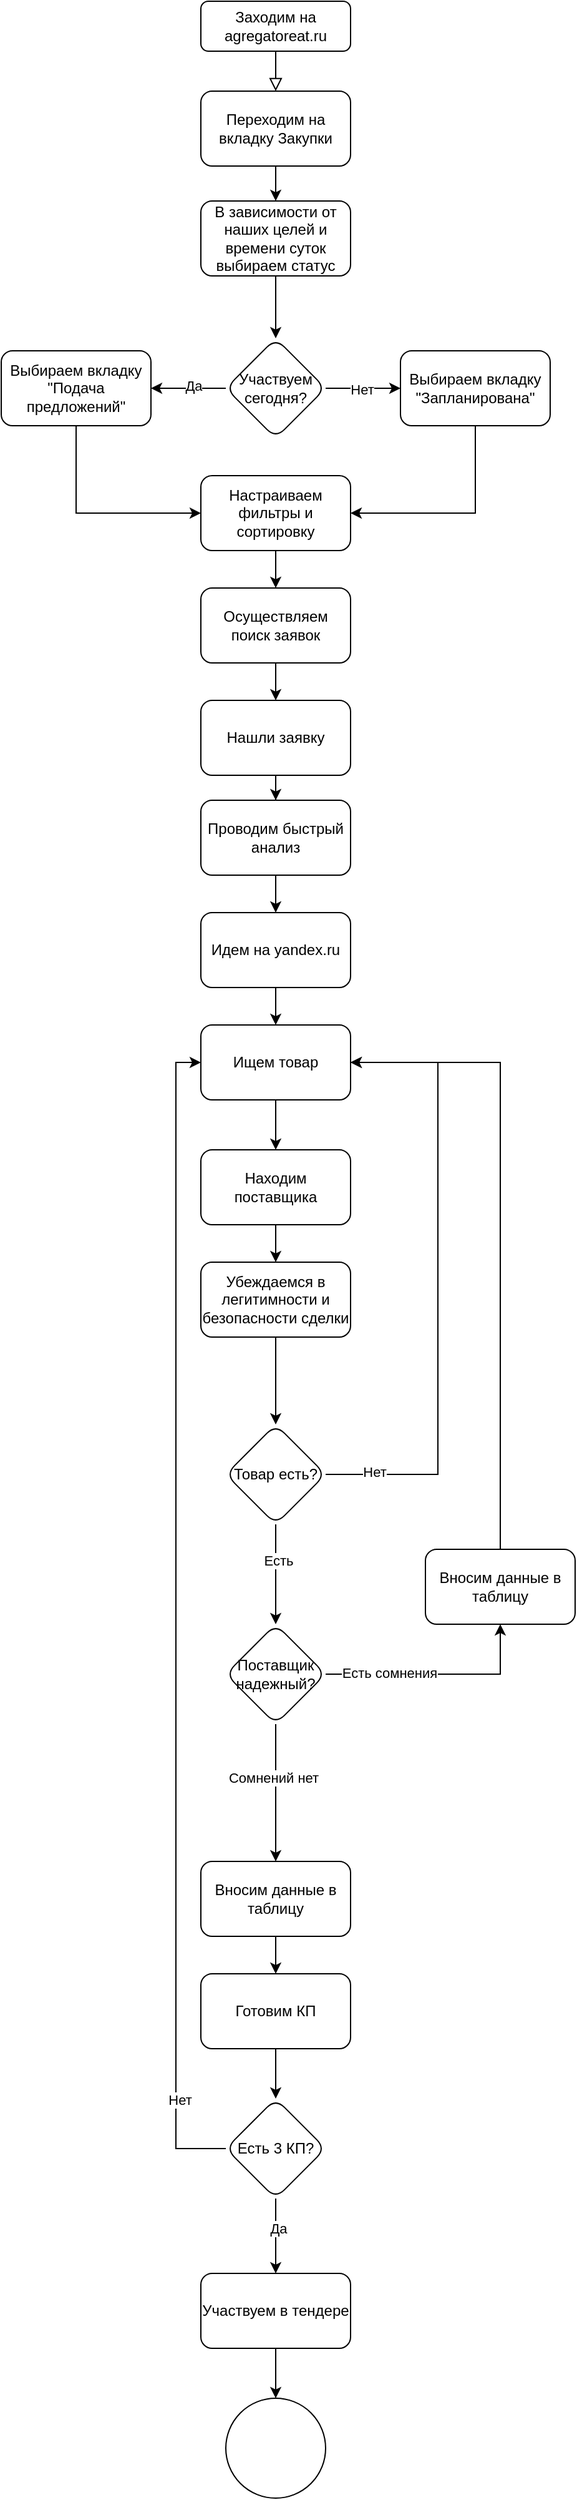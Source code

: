 <mxfile version="24.7.1" type="github">
  <diagram id="C5RBs43oDa-KdzZeNtuy" name="Page-1">
    <mxGraphModel dx="1509" dy="785" grid="1" gridSize="10" guides="1" tooltips="1" connect="1" arrows="1" fold="1" page="1" pageScale="1" pageWidth="827" pageHeight="1169" math="0" shadow="0">
      <root>
        <mxCell id="WIyWlLk6GJQsqaUBKTNV-0" />
        <mxCell id="WIyWlLk6GJQsqaUBKTNV-1" parent="WIyWlLk6GJQsqaUBKTNV-0" />
        <mxCell id="C7jNSSyTP1f9ufkiQh4J-0" value="" style="rounded=0;html=1;jettySize=auto;orthogonalLoop=1;fontSize=11;endArrow=block;endFill=0;endSize=8;strokeWidth=1;shadow=0;labelBackgroundColor=none;edgeStyle=orthogonalEdgeStyle;entryX=0.5;entryY=0;entryDx=0;entryDy=0;" edge="1" parent="WIyWlLk6GJQsqaUBKTNV-1" source="C7jNSSyTP1f9ufkiQh4J-1" target="C7jNSSyTP1f9ufkiQh4J-3">
          <mxGeometry relative="1" as="geometry" />
        </mxCell>
        <mxCell id="C7jNSSyTP1f9ufkiQh4J-1" value="Заходим на agregatoreat.ru" style="rounded=1;whiteSpace=wrap;html=1;fontSize=12;glass=0;strokeWidth=1;shadow=0;" vertex="1" parent="WIyWlLk6GJQsqaUBKTNV-1">
          <mxGeometry x="190" y="20" width="120" height="40" as="geometry" />
        </mxCell>
        <mxCell id="C7jNSSyTP1f9ufkiQh4J-2" value="" style="edgeStyle=orthogonalEdgeStyle;rounded=0;orthogonalLoop=1;jettySize=auto;html=1;" edge="1" parent="WIyWlLk6GJQsqaUBKTNV-1" source="C7jNSSyTP1f9ufkiQh4J-3" target="C7jNSSyTP1f9ufkiQh4J-5">
          <mxGeometry relative="1" as="geometry" />
        </mxCell>
        <mxCell id="C7jNSSyTP1f9ufkiQh4J-3" value="Переходим на вкладку Закупки" style="rounded=1;whiteSpace=wrap;html=1;" vertex="1" parent="WIyWlLk6GJQsqaUBKTNV-1">
          <mxGeometry x="190" y="92" width="120" height="60" as="geometry" />
        </mxCell>
        <mxCell id="C7jNSSyTP1f9ufkiQh4J-4" value="" style="edgeStyle=orthogonalEdgeStyle;rounded=0;orthogonalLoop=1;jettySize=auto;html=1;" edge="1" parent="WIyWlLk6GJQsqaUBKTNV-1" source="C7jNSSyTP1f9ufkiQh4J-5" target="C7jNSSyTP1f9ufkiQh4J-10">
          <mxGeometry relative="1" as="geometry" />
        </mxCell>
        <mxCell id="C7jNSSyTP1f9ufkiQh4J-5" value="В зависимости от наших целей и времени суток выбираем статус" style="whiteSpace=wrap;html=1;rounded=1;" vertex="1" parent="WIyWlLk6GJQsqaUBKTNV-1">
          <mxGeometry x="190" y="180" width="120" height="60" as="geometry" />
        </mxCell>
        <mxCell id="C7jNSSyTP1f9ufkiQh4J-6" value="" style="edgeStyle=orthogonalEdgeStyle;rounded=0;orthogonalLoop=1;jettySize=auto;html=1;" edge="1" parent="WIyWlLk6GJQsqaUBKTNV-1" source="C7jNSSyTP1f9ufkiQh4J-10" target="C7jNSSyTP1f9ufkiQh4J-12">
          <mxGeometry relative="1" as="geometry" />
        </mxCell>
        <mxCell id="C7jNSSyTP1f9ufkiQh4J-7" value="Да" style="edgeLabel;html=1;align=center;verticalAlign=middle;resizable=0;points=[];" vertex="1" connectable="0" parent="C7jNSSyTP1f9ufkiQh4J-6">
          <mxGeometry x="-0.133" y="-2" relative="1" as="geometry">
            <mxPoint as="offset" />
          </mxGeometry>
        </mxCell>
        <mxCell id="C7jNSSyTP1f9ufkiQh4J-8" value="" style="edgeStyle=orthogonalEdgeStyle;rounded=0;orthogonalLoop=1;jettySize=auto;html=1;" edge="1" parent="WIyWlLk6GJQsqaUBKTNV-1" source="C7jNSSyTP1f9ufkiQh4J-10" target="C7jNSSyTP1f9ufkiQh4J-14">
          <mxGeometry relative="1" as="geometry" />
        </mxCell>
        <mxCell id="C7jNSSyTP1f9ufkiQh4J-9" value="Нет" style="edgeLabel;html=1;align=center;verticalAlign=middle;resizable=0;points=[];" vertex="1" connectable="0" parent="C7jNSSyTP1f9ufkiQh4J-8">
          <mxGeometry x="-0.033" y="-1" relative="1" as="geometry">
            <mxPoint as="offset" />
          </mxGeometry>
        </mxCell>
        <mxCell id="C7jNSSyTP1f9ufkiQh4J-10" value="Участвуем сегодня?" style="rhombus;whiteSpace=wrap;html=1;rounded=1;" vertex="1" parent="WIyWlLk6GJQsqaUBKTNV-1">
          <mxGeometry x="210" y="290" width="80" height="80" as="geometry" />
        </mxCell>
        <mxCell id="C7jNSSyTP1f9ufkiQh4J-11" value="" style="edgeStyle=orthogonalEdgeStyle;rounded=0;orthogonalLoop=1;jettySize=auto;html=1;entryX=0;entryY=0.5;entryDx=0;entryDy=0;exitX=0.5;exitY=1;exitDx=0;exitDy=0;" edge="1" parent="WIyWlLk6GJQsqaUBKTNV-1" source="C7jNSSyTP1f9ufkiQh4J-12" target="C7jNSSyTP1f9ufkiQh4J-16">
          <mxGeometry relative="1" as="geometry" />
        </mxCell>
        <mxCell id="C7jNSSyTP1f9ufkiQh4J-12" value="Выбираем вкладку &quot;Подача предложений&quot;" style="whiteSpace=wrap;html=1;rounded=1;" vertex="1" parent="WIyWlLk6GJQsqaUBKTNV-1">
          <mxGeometry x="30" y="300" width="120" height="60" as="geometry" />
        </mxCell>
        <mxCell id="C7jNSSyTP1f9ufkiQh4J-13" style="edgeStyle=orthogonalEdgeStyle;rounded=0;orthogonalLoop=1;jettySize=auto;html=1;entryX=1;entryY=0.5;entryDx=0;entryDy=0;exitX=0.5;exitY=1;exitDx=0;exitDy=0;" edge="1" parent="WIyWlLk6GJQsqaUBKTNV-1" source="C7jNSSyTP1f9ufkiQh4J-14" target="C7jNSSyTP1f9ufkiQh4J-16">
          <mxGeometry relative="1" as="geometry" />
        </mxCell>
        <mxCell id="C7jNSSyTP1f9ufkiQh4J-14" value="Выбираем вкладку &quot;Запланирована&quot;" style="whiteSpace=wrap;html=1;rounded=1;" vertex="1" parent="WIyWlLk6GJQsqaUBKTNV-1">
          <mxGeometry x="350" y="300" width="120" height="60" as="geometry" />
        </mxCell>
        <mxCell id="C7jNSSyTP1f9ufkiQh4J-15" value="" style="edgeStyle=orthogonalEdgeStyle;rounded=0;orthogonalLoop=1;jettySize=auto;html=1;" edge="1" parent="WIyWlLk6GJQsqaUBKTNV-1" source="C7jNSSyTP1f9ufkiQh4J-16" target="C7jNSSyTP1f9ufkiQh4J-18">
          <mxGeometry relative="1" as="geometry" />
        </mxCell>
        <mxCell id="C7jNSSyTP1f9ufkiQh4J-16" value="Настраиваем фильтры и сортировку" style="whiteSpace=wrap;html=1;rounded=1;" vertex="1" parent="WIyWlLk6GJQsqaUBKTNV-1">
          <mxGeometry x="190" y="400" width="120" height="60" as="geometry" />
        </mxCell>
        <mxCell id="C7jNSSyTP1f9ufkiQh4J-17" value="" style="edgeStyle=orthogonalEdgeStyle;rounded=0;orthogonalLoop=1;jettySize=auto;html=1;" edge="1" parent="WIyWlLk6GJQsqaUBKTNV-1" source="C7jNSSyTP1f9ufkiQh4J-18" target="C7jNSSyTP1f9ufkiQh4J-20">
          <mxGeometry relative="1" as="geometry" />
        </mxCell>
        <mxCell id="C7jNSSyTP1f9ufkiQh4J-18" value="Осуществляем поиск заявок" style="whiteSpace=wrap;html=1;rounded=1;" vertex="1" parent="WIyWlLk6GJQsqaUBKTNV-1">
          <mxGeometry x="190" y="490" width="120" height="60" as="geometry" />
        </mxCell>
        <mxCell id="C7jNSSyTP1f9ufkiQh4J-19" value="" style="edgeStyle=orthogonalEdgeStyle;rounded=0;orthogonalLoop=1;jettySize=auto;html=1;" edge="1" parent="WIyWlLk6GJQsqaUBKTNV-1" source="C7jNSSyTP1f9ufkiQh4J-20" target="C7jNSSyTP1f9ufkiQh4J-21">
          <mxGeometry relative="1" as="geometry" />
        </mxCell>
        <mxCell id="C7jNSSyTP1f9ufkiQh4J-20" value="Нашли заявку" style="whiteSpace=wrap;html=1;rounded=1;" vertex="1" parent="WIyWlLk6GJQsqaUBKTNV-1">
          <mxGeometry x="190" y="580" width="120" height="60" as="geometry" />
        </mxCell>
        <mxCell id="C7jNSSyTP1f9ufkiQh4J-21" value="Проводим быстрый анализ" style="whiteSpace=wrap;html=1;rounded=1;" vertex="1" parent="WIyWlLk6GJQsqaUBKTNV-1">
          <mxGeometry x="190" y="660" width="120" height="60" as="geometry" />
        </mxCell>
        <mxCell id="C7jNSSyTP1f9ufkiQh4J-22" value="" style="edgeStyle=orthogonalEdgeStyle;rounded=0;orthogonalLoop=1;jettySize=auto;html=1;" edge="1" parent="WIyWlLk6GJQsqaUBKTNV-1" source="C7jNSSyTP1f9ufkiQh4J-21" target="C7jNSSyTP1f9ufkiQh4J-23">
          <mxGeometry relative="1" as="geometry">
            <mxPoint x="250" y="720" as="sourcePoint" />
            <mxPoint x="250" y="980" as="targetPoint" />
          </mxGeometry>
        </mxCell>
        <mxCell id="C7jNSSyTP1f9ufkiQh4J-25" style="edgeStyle=orthogonalEdgeStyle;rounded=0;orthogonalLoop=1;jettySize=auto;html=1;entryX=0.5;entryY=0;entryDx=0;entryDy=0;" edge="1" parent="WIyWlLk6GJQsqaUBKTNV-1" source="C7jNSSyTP1f9ufkiQh4J-23" target="C7jNSSyTP1f9ufkiQh4J-24">
          <mxGeometry relative="1" as="geometry" />
        </mxCell>
        <mxCell id="C7jNSSyTP1f9ufkiQh4J-23" value="Идем на yandex.ru" style="rounded=1;whiteSpace=wrap;html=1;" vertex="1" parent="WIyWlLk6GJQsqaUBKTNV-1">
          <mxGeometry x="190" y="750" width="120" height="60" as="geometry" />
        </mxCell>
        <mxCell id="C7jNSSyTP1f9ufkiQh4J-29" value="" style="edgeStyle=orthogonalEdgeStyle;rounded=0;orthogonalLoop=1;jettySize=auto;html=1;" edge="1" parent="WIyWlLk6GJQsqaUBKTNV-1" source="C7jNSSyTP1f9ufkiQh4J-24" target="C7jNSSyTP1f9ufkiQh4J-28">
          <mxGeometry relative="1" as="geometry" />
        </mxCell>
        <mxCell id="C7jNSSyTP1f9ufkiQh4J-24" value="Ищем товар" style="rounded=1;whiteSpace=wrap;html=1;" vertex="1" parent="WIyWlLk6GJQsqaUBKTNV-1">
          <mxGeometry x="190" y="840" width="120" height="60" as="geometry" />
        </mxCell>
        <mxCell id="C7jNSSyTP1f9ufkiQh4J-31" value="" style="edgeStyle=orthogonalEdgeStyle;rounded=0;orthogonalLoop=1;jettySize=auto;html=1;" edge="1" parent="WIyWlLk6GJQsqaUBKTNV-1" source="C7jNSSyTP1f9ufkiQh4J-28" target="C7jNSSyTP1f9ufkiQh4J-30">
          <mxGeometry relative="1" as="geometry" />
        </mxCell>
        <mxCell id="C7jNSSyTP1f9ufkiQh4J-28" value="Находим поставщика" style="whiteSpace=wrap;html=1;rounded=1;" vertex="1" parent="WIyWlLk6GJQsqaUBKTNV-1">
          <mxGeometry x="190" y="940" width="120" height="60" as="geometry" />
        </mxCell>
        <mxCell id="C7jNSSyTP1f9ufkiQh4J-33" value="" style="edgeStyle=orthogonalEdgeStyle;rounded=0;orthogonalLoop=1;jettySize=auto;html=1;" edge="1" parent="WIyWlLk6GJQsqaUBKTNV-1" source="C7jNSSyTP1f9ufkiQh4J-30" target="C7jNSSyTP1f9ufkiQh4J-32">
          <mxGeometry relative="1" as="geometry" />
        </mxCell>
        <mxCell id="C7jNSSyTP1f9ufkiQh4J-30" value="Убеждаемся в легитимности и безопасности сделки" style="whiteSpace=wrap;html=1;rounded=1;" vertex="1" parent="WIyWlLk6GJQsqaUBKTNV-1">
          <mxGeometry x="190" y="1030" width="120" height="60" as="geometry" />
        </mxCell>
        <mxCell id="C7jNSSyTP1f9ufkiQh4J-34" style="edgeStyle=orthogonalEdgeStyle;rounded=0;orthogonalLoop=1;jettySize=auto;html=1;entryX=1;entryY=0.5;entryDx=0;entryDy=0;exitX=1;exitY=0.5;exitDx=0;exitDy=0;" edge="1" parent="WIyWlLk6GJQsqaUBKTNV-1" source="C7jNSSyTP1f9ufkiQh4J-32" target="C7jNSSyTP1f9ufkiQh4J-24">
          <mxGeometry relative="1" as="geometry">
            <Array as="points">
              <mxPoint x="380" y="1200" />
              <mxPoint x="380" y="870" />
            </Array>
          </mxGeometry>
        </mxCell>
        <mxCell id="C7jNSSyTP1f9ufkiQh4J-35" value="Нет" style="edgeLabel;html=1;align=center;verticalAlign=middle;resizable=0;points=[];" vertex="1" connectable="0" parent="C7jNSSyTP1f9ufkiQh4J-34">
          <mxGeometry x="-0.841" y="2" relative="1" as="geometry">
            <mxPoint as="offset" />
          </mxGeometry>
        </mxCell>
        <mxCell id="C7jNSSyTP1f9ufkiQh4J-37" value="" style="edgeStyle=orthogonalEdgeStyle;rounded=0;orthogonalLoop=1;jettySize=auto;html=1;" edge="1" parent="WIyWlLk6GJQsqaUBKTNV-1" source="C7jNSSyTP1f9ufkiQh4J-32" target="C7jNSSyTP1f9ufkiQh4J-36">
          <mxGeometry relative="1" as="geometry" />
        </mxCell>
        <mxCell id="C7jNSSyTP1f9ufkiQh4J-38" value="Есть" style="edgeLabel;html=1;align=center;verticalAlign=middle;resizable=0;points=[];" vertex="1" connectable="0" parent="C7jNSSyTP1f9ufkiQh4J-37">
          <mxGeometry x="-0.275" y="2" relative="1" as="geometry">
            <mxPoint as="offset" />
          </mxGeometry>
        </mxCell>
        <mxCell id="C7jNSSyTP1f9ufkiQh4J-32" value="Товар есть?" style="rhombus;whiteSpace=wrap;html=1;rounded=1;" vertex="1" parent="WIyWlLk6GJQsqaUBKTNV-1">
          <mxGeometry x="210" y="1160" width="80" height="80" as="geometry" />
        </mxCell>
        <mxCell id="C7jNSSyTP1f9ufkiQh4J-42" value="" style="edgeStyle=orthogonalEdgeStyle;rounded=0;orthogonalLoop=1;jettySize=auto;html=1;" edge="1" parent="WIyWlLk6GJQsqaUBKTNV-1" source="C7jNSSyTP1f9ufkiQh4J-36" target="C7jNSSyTP1f9ufkiQh4J-41">
          <mxGeometry relative="1" as="geometry" />
        </mxCell>
        <mxCell id="C7jNSSyTP1f9ufkiQh4J-49" value="Сомнений нет" style="edgeLabel;html=1;align=center;verticalAlign=middle;resizable=0;points=[];" vertex="1" connectable="0" parent="C7jNSSyTP1f9ufkiQh4J-42">
          <mxGeometry x="-0.218" y="-2" relative="1" as="geometry">
            <mxPoint as="offset" />
          </mxGeometry>
        </mxCell>
        <mxCell id="C7jNSSyTP1f9ufkiQh4J-46" style="edgeStyle=orthogonalEdgeStyle;rounded=0;orthogonalLoop=1;jettySize=auto;html=1;entryX=0.5;entryY=1;entryDx=0;entryDy=0;" edge="1" parent="WIyWlLk6GJQsqaUBKTNV-1" source="C7jNSSyTP1f9ufkiQh4J-36" target="C7jNSSyTP1f9ufkiQh4J-43">
          <mxGeometry relative="1" as="geometry" />
        </mxCell>
        <mxCell id="C7jNSSyTP1f9ufkiQh4J-48" value="Есть сомнения" style="edgeLabel;html=1;align=center;verticalAlign=middle;resizable=0;points=[];" vertex="1" connectable="0" parent="C7jNSSyTP1f9ufkiQh4J-46">
          <mxGeometry x="-0.435" y="1" relative="1" as="geometry">
            <mxPoint as="offset" />
          </mxGeometry>
        </mxCell>
        <mxCell id="C7jNSSyTP1f9ufkiQh4J-36" value="Поставщик надежный?" style="rhombus;whiteSpace=wrap;html=1;rounded=1;" vertex="1" parent="WIyWlLk6GJQsqaUBKTNV-1">
          <mxGeometry x="210" y="1320" width="80" height="80" as="geometry" />
        </mxCell>
        <mxCell id="C7jNSSyTP1f9ufkiQh4J-51" value="" style="edgeStyle=orthogonalEdgeStyle;rounded=0;orthogonalLoop=1;jettySize=auto;html=1;" edge="1" parent="WIyWlLk6GJQsqaUBKTNV-1" source="C7jNSSyTP1f9ufkiQh4J-41" target="C7jNSSyTP1f9ufkiQh4J-50">
          <mxGeometry relative="1" as="geometry" />
        </mxCell>
        <mxCell id="C7jNSSyTP1f9ufkiQh4J-41" value="Вносим данные в таблицу" style="whiteSpace=wrap;html=1;rounded=1;" vertex="1" parent="WIyWlLk6GJQsqaUBKTNV-1">
          <mxGeometry x="190" y="1510" width="120" height="60" as="geometry" />
        </mxCell>
        <mxCell id="C7jNSSyTP1f9ufkiQh4J-47" style="edgeStyle=orthogonalEdgeStyle;rounded=0;orthogonalLoop=1;jettySize=auto;html=1;entryX=1;entryY=0.5;entryDx=0;entryDy=0;exitX=0.5;exitY=0;exitDx=0;exitDy=0;" edge="1" parent="WIyWlLk6GJQsqaUBKTNV-1" source="C7jNSSyTP1f9ufkiQh4J-43" target="C7jNSSyTP1f9ufkiQh4J-24">
          <mxGeometry relative="1" as="geometry" />
        </mxCell>
        <mxCell id="C7jNSSyTP1f9ufkiQh4J-43" value="Вносим данные в таблицу" style="whiteSpace=wrap;html=1;rounded=1;" vertex="1" parent="WIyWlLk6GJQsqaUBKTNV-1">
          <mxGeometry x="370" y="1260" width="120" height="60" as="geometry" />
        </mxCell>
        <mxCell id="C7jNSSyTP1f9ufkiQh4J-55" value="" style="edgeStyle=orthogonalEdgeStyle;rounded=0;orthogonalLoop=1;jettySize=auto;html=1;" edge="1" parent="WIyWlLk6GJQsqaUBKTNV-1" source="C7jNSSyTP1f9ufkiQh4J-50" target="C7jNSSyTP1f9ufkiQh4J-54">
          <mxGeometry relative="1" as="geometry" />
        </mxCell>
        <mxCell id="C7jNSSyTP1f9ufkiQh4J-50" value="Готовим КП" style="whiteSpace=wrap;html=1;rounded=1;" vertex="1" parent="WIyWlLk6GJQsqaUBKTNV-1">
          <mxGeometry x="190" y="1600" width="120" height="60" as="geometry" />
        </mxCell>
        <mxCell id="C7jNSSyTP1f9ufkiQh4J-61" value="" style="edgeStyle=orthogonalEdgeStyle;rounded=0;orthogonalLoop=1;jettySize=auto;html=1;" edge="1" parent="WIyWlLk6GJQsqaUBKTNV-1" source="C7jNSSyTP1f9ufkiQh4J-52" target="C7jNSSyTP1f9ufkiQh4J-60">
          <mxGeometry relative="1" as="geometry" />
        </mxCell>
        <mxCell id="C7jNSSyTP1f9ufkiQh4J-52" value="Участвуем в тендере" style="whiteSpace=wrap;html=1;rounded=1;" vertex="1" parent="WIyWlLk6GJQsqaUBKTNV-1">
          <mxGeometry x="190" y="1840" width="120" height="60" as="geometry" />
        </mxCell>
        <mxCell id="C7jNSSyTP1f9ufkiQh4J-56" style="edgeStyle=orthogonalEdgeStyle;rounded=0;orthogonalLoop=1;jettySize=auto;html=1;" edge="1" parent="WIyWlLk6GJQsqaUBKTNV-1" source="C7jNSSyTP1f9ufkiQh4J-54" target="C7jNSSyTP1f9ufkiQh4J-52">
          <mxGeometry relative="1" as="geometry" />
        </mxCell>
        <mxCell id="C7jNSSyTP1f9ufkiQh4J-57" value="Да" style="edgeLabel;html=1;align=center;verticalAlign=middle;resizable=0;points=[];" vertex="1" connectable="0" parent="C7jNSSyTP1f9ufkiQh4J-56">
          <mxGeometry x="-0.225" y="2" relative="1" as="geometry">
            <mxPoint as="offset" />
          </mxGeometry>
        </mxCell>
        <mxCell id="C7jNSSyTP1f9ufkiQh4J-58" style="edgeStyle=orthogonalEdgeStyle;rounded=0;orthogonalLoop=1;jettySize=auto;html=1;entryX=0;entryY=0.5;entryDx=0;entryDy=0;exitX=0;exitY=0.5;exitDx=0;exitDy=0;" edge="1" parent="WIyWlLk6GJQsqaUBKTNV-1" source="C7jNSSyTP1f9ufkiQh4J-54" target="C7jNSSyTP1f9ufkiQh4J-24">
          <mxGeometry relative="1" as="geometry">
            <mxPoint x="80" y="1320" as="targetPoint" />
          </mxGeometry>
        </mxCell>
        <mxCell id="C7jNSSyTP1f9ufkiQh4J-59" value="Нет" style="edgeLabel;html=1;align=center;verticalAlign=middle;resizable=0;points=[];" vertex="1" connectable="0" parent="C7jNSSyTP1f9ufkiQh4J-58">
          <mxGeometry x="-0.83" y="-3" relative="1" as="geometry">
            <mxPoint as="offset" />
          </mxGeometry>
        </mxCell>
        <mxCell id="C7jNSSyTP1f9ufkiQh4J-54" value="Есть 3 КП?" style="rhombus;whiteSpace=wrap;html=1;rounded=1;" vertex="1" parent="WIyWlLk6GJQsqaUBKTNV-1">
          <mxGeometry x="210" y="1700" width="80" height="80" as="geometry" />
        </mxCell>
        <mxCell id="C7jNSSyTP1f9ufkiQh4J-60" value="" style="ellipse;whiteSpace=wrap;html=1;rounded=1;" vertex="1" parent="WIyWlLk6GJQsqaUBKTNV-1">
          <mxGeometry x="210" y="1940" width="80" height="80" as="geometry" />
        </mxCell>
      </root>
    </mxGraphModel>
  </diagram>
</mxfile>
